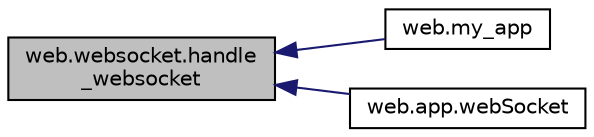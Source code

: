 digraph "web.websocket.handle_websocket"
{
  edge [fontname="Helvetica",fontsize="10",labelfontname="Helvetica",labelfontsize="10"];
  node [fontname="Helvetica",fontsize="10",shape=record];
  rankdir="LR";
  Node1 [label="web.websocket.handle\l_websocket",height=0.2,width=0.4,color="black", fillcolor="grey75", style="filled" fontcolor="black"];
  Node1 -> Node2 [dir="back",color="midnightblue",fontsize="10",style="solid",fontname="Helvetica"];
  Node2 [label="web.my_app",height=0.2,width=0.4,color="black", fillcolor="white", style="filled",URL="$namespaceweb.html#a28591c46f6a86ddadc580710cf49cd19"];
  Node1 -> Node3 [dir="back",color="midnightblue",fontsize="10",style="solid",fontname="Helvetica"];
  Node3 [label="web.app.webSocket",height=0.2,width=0.4,color="black", fillcolor="white", style="filled",URL="$namespaceweb_1_1app.html#a34159e10360d50f53a0c07971688e454"];
}
